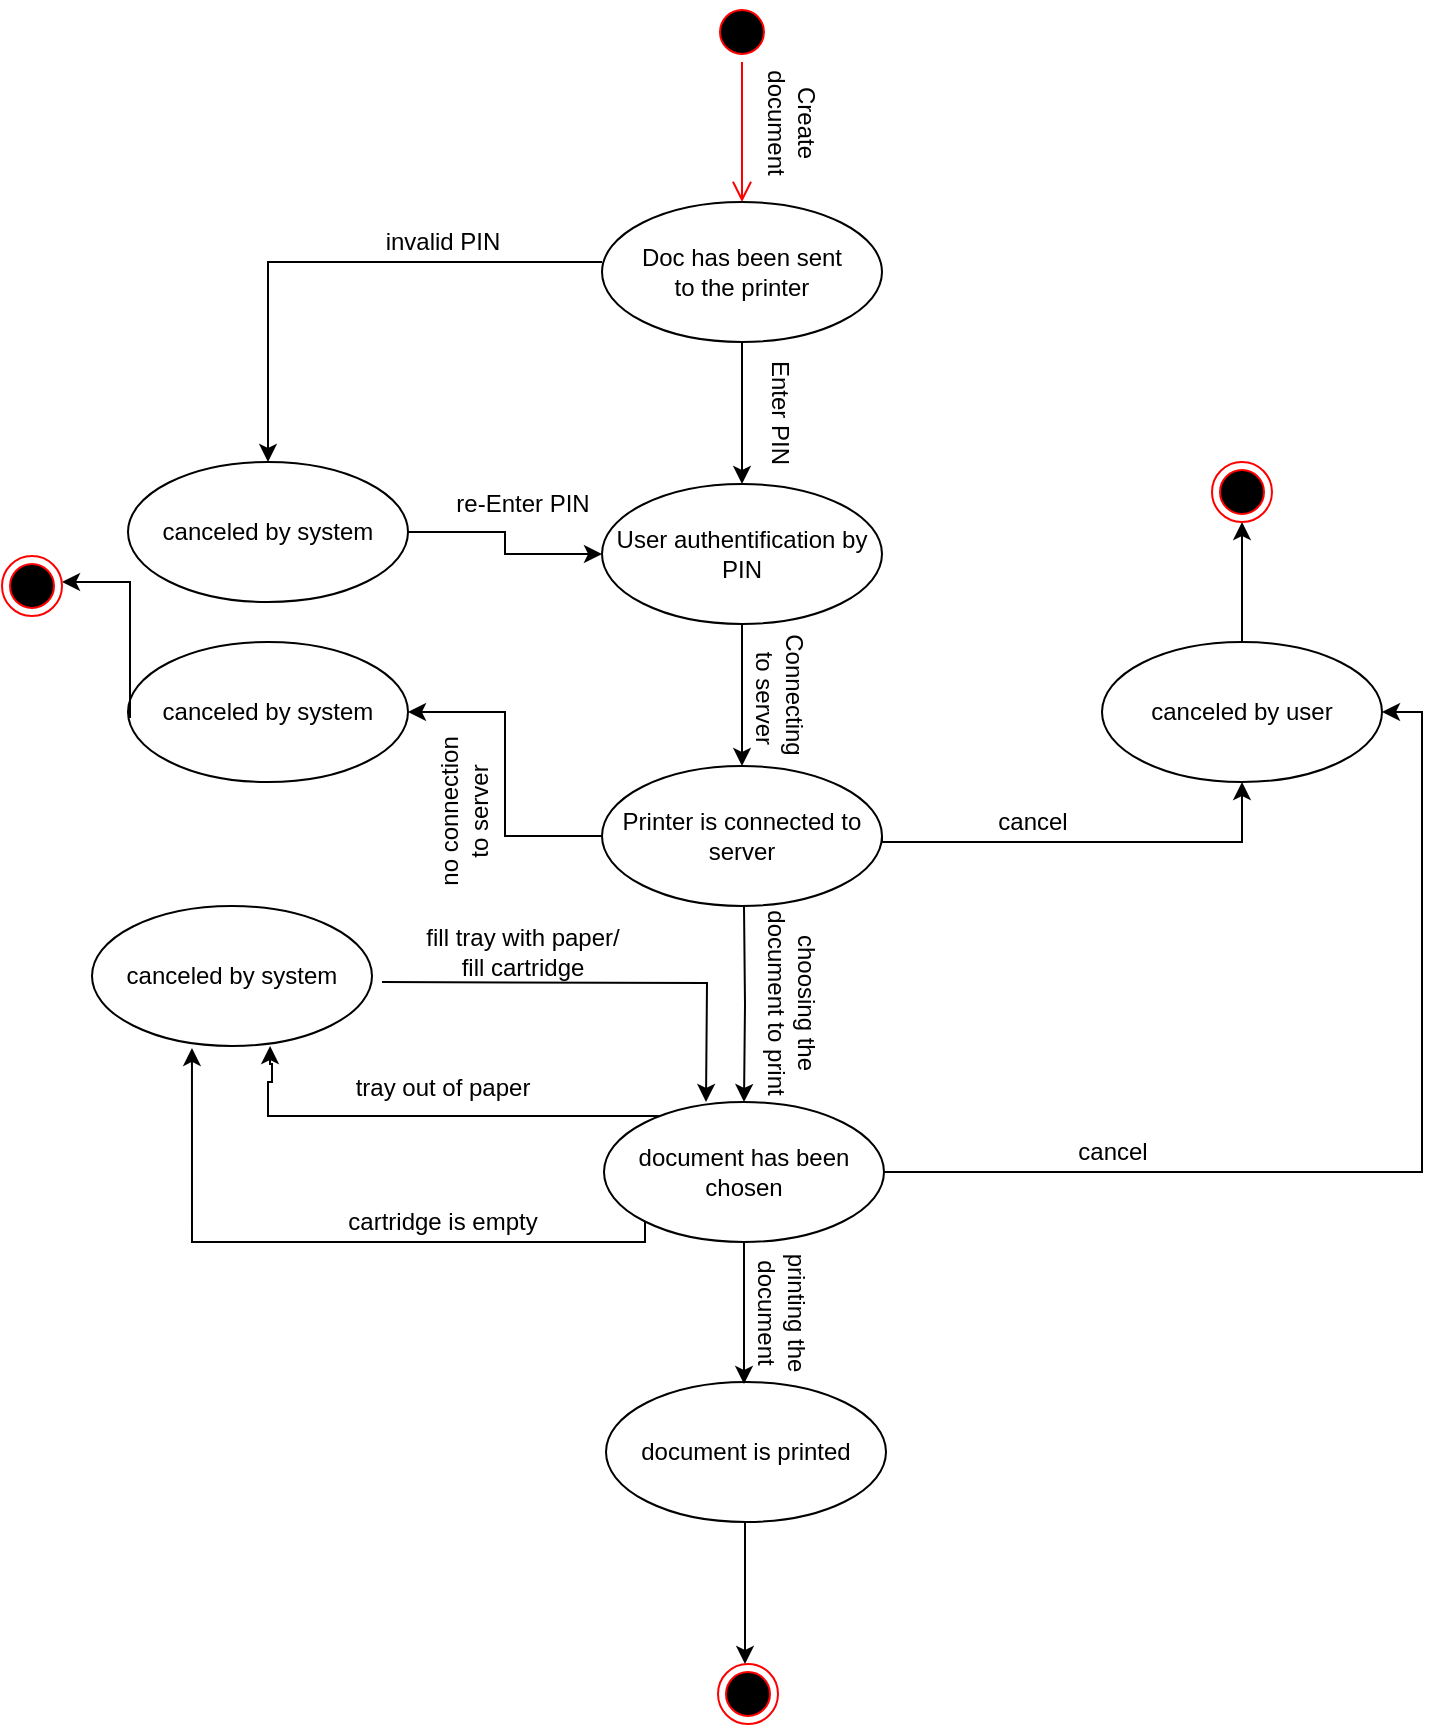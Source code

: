 <mxfile version="13.7.6" type="github">
  <diagram id="TdSOI1s8rqD7VlisKgjt" name="Page-1">
    <mxGraphModel dx="805" dy="569" grid="1" gridSize="10" guides="1" tooltips="1" connect="1" arrows="1" fold="1" page="1" pageScale="1" pageWidth="827" pageHeight="1169" math="0" shadow="0">
      <root>
        <mxCell id="0" />
        <mxCell id="1" parent="0" />
        <mxCell id="5MbmHAuOFMyMYG0PuLiY-1" value="" style="ellipse;html=1;shape=startState;fillColor=#000000;strokeColor=#ff0000;" parent="1" vertex="1">
          <mxGeometry x="355" y="20" width="30" height="30" as="geometry" />
        </mxCell>
        <mxCell id="5MbmHAuOFMyMYG0PuLiY-2" value="" style="edgeStyle=orthogonalEdgeStyle;html=1;verticalAlign=bottom;endArrow=open;endSize=8;strokeColor=#ff0000;entryX=0.5;entryY=0;entryDx=0;entryDy=0;" parent="1" source="5MbmHAuOFMyMYG0PuLiY-1" target="5MbmHAuOFMyMYG0PuLiY-4" edge="1">
          <mxGeometry relative="1" as="geometry">
            <mxPoint x="111" y="130" as="targetPoint" />
          </mxGeometry>
        </mxCell>
        <mxCell id="5MbmHAuOFMyMYG0PuLiY-25" value="" style="edgeStyle=orthogonalEdgeStyle;rounded=0;orthogonalLoop=1;jettySize=auto;html=1;" parent="1" source="5MbmHAuOFMyMYG0PuLiY-3" target="5MbmHAuOFMyMYG0PuLiY-23" edge="1">
          <mxGeometry relative="1" as="geometry" />
        </mxCell>
        <mxCell id="5MbmHAuOFMyMYG0PuLiY-3" value="Printer is connected to server" style="ellipse;whiteSpace=wrap;html=1;" parent="1" vertex="1">
          <mxGeometry x="300" y="402" width="140" height="70" as="geometry" />
        </mxCell>
        <mxCell id="5MbmHAuOFMyMYG0PuLiY-10" value="" style="edgeStyle=orthogonalEdgeStyle;rounded=0;orthogonalLoop=1;jettySize=auto;html=1;" parent="1" source="5MbmHAuOFMyMYG0PuLiY-4" target="5MbmHAuOFMyMYG0PuLiY-5" edge="1">
          <mxGeometry relative="1" as="geometry" />
        </mxCell>
        <mxCell id="5MbmHAuOFMyMYG0PuLiY-4" value="Doc has been sent &lt;br&gt;to the printer" style="ellipse;whiteSpace=wrap;html=1;" parent="1" vertex="1">
          <mxGeometry x="300" y="120" width="140" height="70" as="geometry" />
        </mxCell>
        <mxCell id="5MbmHAuOFMyMYG0PuLiY-11" value="" style="edgeStyle=orthogonalEdgeStyle;rounded=0;orthogonalLoop=1;jettySize=auto;html=1;" parent="1" edge="1">
          <mxGeometry relative="1" as="geometry">
            <Array as="points">
              <mxPoint x="300" y="150" />
              <mxPoint x="133" y="150" />
            </Array>
            <mxPoint x="300" y="150" as="sourcePoint" />
            <mxPoint x="133" y="250" as="targetPoint" />
          </mxGeometry>
        </mxCell>
        <mxCell id="5MbmHAuOFMyMYG0PuLiY-36" value="" style="edgeStyle=orthogonalEdgeStyle;rounded=0;orthogonalLoop=1;jettySize=auto;html=1;entryX=0.5;entryY=1;entryDx=0;entryDy=0;exitX=1;exitY=0.5;exitDx=0;exitDy=0;" parent="1" source="5MbmHAuOFMyMYG0PuLiY-3" target="5MbmHAuOFMyMYG0PuLiY-34" edge="1">
          <mxGeometry relative="1" as="geometry">
            <mxPoint x="520" y="296" as="targetPoint" />
            <Array as="points">
              <mxPoint x="440" y="440" />
              <mxPoint x="620" y="440" />
            </Array>
          </mxGeometry>
        </mxCell>
        <mxCell id="5MbmHAuOFMyMYG0PuLiY-5" value="User authentification by PIN" style="ellipse;whiteSpace=wrap;html=1;" parent="1" vertex="1">
          <mxGeometry x="300" y="261" width="140" height="70" as="geometry" />
        </mxCell>
        <mxCell id="5MbmHAuOFMyMYG0PuLiY-6" value="" style="ellipse;html=1;shape=endState;fillColor=#000000;strokeColor=#ff0000;" parent="1" vertex="1">
          <mxGeometry x="358" y="851" width="30" height="30" as="geometry" />
        </mxCell>
        <mxCell id="5MbmHAuOFMyMYG0PuLiY-22" value="" style="edgeStyle=orthogonalEdgeStyle;rounded=0;orthogonalLoop=1;jettySize=auto;html=1;exitX=0;exitY=1;exitDx=0;exitDy=0;entryX=0.357;entryY=1.014;entryDx=0;entryDy=0;entryPerimeter=0;" parent="1" source="5MbmHAuOFMyMYG0PuLiY-7" target="zwiA7uc9-c87CCUc2sQi-4" edge="1">
          <mxGeometry relative="1" as="geometry">
            <Array as="points">
              <mxPoint x="322" y="640" />
              <mxPoint x="95" y="640" />
            </Array>
            <mxPoint x="140" y="590" as="targetPoint" />
          </mxGeometry>
        </mxCell>
        <mxCell id="5MbmHAuOFMyMYG0PuLiY-32" value="" style="edgeStyle=orthogonalEdgeStyle;rounded=0;orthogonalLoop=1;jettySize=auto;html=1;entryX=0.636;entryY=1;entryDx=0;entryDy=0;entryPerimeter=0;" parent="1" source="5MbmHAuOFMyMYG0PuLiY-7" target="zwiA7uc9-c87CCUc2sQi-4" edge="1">
          <mxGeometry relative="1" as="geometry">
            <mxPoint x="160" y="551" as="targetPoint" />
            <Array as="points">
              <mxPoint x="133" y="577" />
              <mxPoint x="133" y="560" />
              <mxPoint x="135" y="560" />
              <mxPoint x="135" y="551" />
              <mxPoint x="134" y="551" />
            </Array>
          </mxGeometry>
        </mxCell>
        <mxCell id="5MbmHAuOFMyMYG0PuLiY-42" value="" style="edgeStyle=orthogonalEdgeStyle;rounded=0;orthogonalLoop=1;jettySize=auto;html=1;entryX=1;entryY=0.5;entryDx=0;entryDy=0;" parent="1" source="5MbmHAuOFMyMYG0PuLiY-7" target="5MbmHAuOFMyMYG0PuLiY-34" edge="1">
          <mxGeometry relative="1" as="geometry">
            <mxPoint x="521" y="605" as="targetPoint" />
          </mxGeometry>
        </mxCell>
        <mxCell id="5MbmHAuOFMyMYG0PuLiY-7" value="document has been chosen" style="ellipse;whiteSpace=wrap;html=1;" parent="1" vertex="1">
          <mxGeometry x="301" y="570" width="140" height="70" as="geometry" />
        </mxCell>
        <mxCell id="5MbmHAuOFMyMYG0PuLiY-9" value="Create &lt;br&gt;document" style="text;html=1;align=center;verticalAlign=middle;resizable=0;points=[];autosize=1;rotation=90;" parent="1" vertex="1">
          <mxGeometry x="360" y="65" width="70" height="30" as="geometry" />
        </mxCell>
        <mxCell id="5MbmHAuOFMyMYG0PuLiY-12" value="Enter PIN" style="text;html=1;align=center;verticalAlign=middle;resizable=0;points=[];autosize=1;rotation=90;" parent="1" vertex="1">
          <mxGeometry x="354" y="215" width="70" height="20" as="geometry" />
        </mxCell>
        <mxCell id="5MbmHAuOFMyMYG0PuLiY-13" value="invalid PIN" style="text;html=1;align=center;verticalAlign=middle;resizable=0;points=[];autosize=1;rotation=0;" parent="1" vertex="1">
          <mxGeometry x="185" y="130" width="70" height="20" as="geometry" />
        </mxCell>
        <mxCell id="5MbmHAuOFMyMYG0PuLiY-14" value="" style="edgeStyle=orthogonalEdgeStyle;rounded=0;orthogonalLoop=1;jettySize=auto;html=1;" parent="1" edge="1">
          <mxGeometry relative="1" as="geometry">
            <mxPoint x="370" y="331" as="sourcePoint" />
            <mxPoint x="370" y="402" as="targetPoint" />
          </mxGeometry>
        </mxCell>
        <mxCell id="5MbmHAuOFMyMYG0PuLiY-15" value="Connecting&lt;br&gt;&amp;nbsp;to server" style="text;html=1;align=center;verticalAlign=middle;resizable=0;points=[];autosize=1;rotation=90;" parent="1" vertex="1">
          <mxGeometry x="349" y="351" width="80" height="30" as="geometry" />
        </mxCell>
        <mxCell id="5MbmHAuOFMyMYG0PuLiY-17" value="no connection &lt;br&gt;to server" style="text;html=1;align=center;verticalAlign=middle;resizable=0;points=[];autosize=1;rotation=270;" parent="1" vertex="1">
          <mxGeometry x="186" y="410" width="90" height="30" as="geometry" />
        </mxCell>
        <mxCell id="5MbmHAuOFMyMYG0PuLiY-18" value="" style="edgeStyle=orthogonalEdgeStyle;rounded=0;orthogonalLoop=1;jettySize=auto;html=1;entryX=0.5;entryY=0;entryDx=0;entryDy=0;" parent="1" target="5MbmHAuOFMyMYG0PuLiY-7" edge="1">
          <mxGeometry relative="1" as="geometry">
            <mxPoint x="371" y="472" as="sourcePoint" />
            <mxPoint x="371" y="530" as="targetPoint" />
          </mxGeometry>
        </mxCell>
        <mxCell id="5MbmHAuOFMyMYG0PuLiY-19" value="choosing the &lt;br&gt;document to print" style="text;html=1;align=center;verticalAlign=middle;resizable=0;points=[];autosize=1;rotation=90;" parent="1" vertex="1">
          <mxGeometry x="340" y="505" width="110" height="30" as="geometry" />
        </mxCell>
        <mxCell id="5MbmHAuOFMyMYG0PuLiY-21" value="cartridge is empty" style="text;html=1;align=center;verticalAlign=middle;resizable=0;points=[];autosize=1;rotation=0;" parent="1" vertex="1">
          <mxGeometry x="165" y="620" width="110" height="20" as="geometry" />
        </mxCell>
        <mxCell id="5MbmHAuOFMyMYG0PuLiY-23" value="canceled by system" style="ellipse;whiteSpace=wrap;html=1;" parent="1" vertex="1">
          <mxGeometry x="63" y="340" width="140" height="70" as="geometry" />
        </mxCell>
        <mxCell id="5MbmHAuOFMyMYG0PuLiY-29" value="" style="edgeStyle=orthogonalEdgeStyle;rounded=0;orthogonalLoop=1;jettySize=auto;html=1;" parent="1" edge="1">
          <mxGeometry relative="1" as="geometry">
            <mxPoint x="64" y="378" as="sourcePoint" />
            <mxPoint x="30" y="310" as="targetPoint" />
            <Array as="points">
              <mxPoint x="64" y="310" />
            </Array>
          </mxGeometry>
        </mxCell>
        <mxCell id="5MbmHAuOFMyMYG0PuLiY-33" value="tray out of paper" style="text;html=1;align=center;verticalAlign=middle;resizable=0;points=[];autosize=1;rotation=0;" parent="1" vertex="1">
          <mxGeometry x="170" y="553" width="100" height="20" as="geometry" />
        </mxCell>
        <mxCell id="5MbmHAuOFMyMYG0PuLiY-46" value="" style="edgeStyle=orthogonalEdgeStyle;rounded=0;orthogonalLoop=1;jettySize=auto;html=1;" parent="1" source="5MbmHAuOFMyMYG0PuLiY-34" edge="1">
          <mxGeometry relative="1" as="geometry">
            <mxPoint x="620" y="280" as="targetPoint" />
          </mxGeometry>
        </mxCell>
        <mxCell id="5MbmHAuOFMyMYG0PuLiY-34" value="canceled by user" style="ellipse;whiteSpace=wrap;html=1;" parent="1" vertex="1">
          <mxGeometry x="550" y="340" width="140" height="70" as="geometry" />
        </mxCell>
        <mxCell id="5MbmHAuOFMyMYG0PuLiY-37" value="cancel" style="text;html=1;align=center;verticalAlign=middle;resizable=0;points=[];autosize=1;rotation=0;" parent="1" vertex="1">
          <mxGeometry x="490" y="420" width="50" height="20" as="geometry" />
        </mxCell>
        <mxCell id="5MbmHAuOFMyMYG0PuLiY-38" value="document is printed" style="ellipse;whiteSpace=wrap;html=1;" parent="1" vertex="1">
          <mxGeometry x="302" y="710" width="140" height="70" as="geometry" />
        </mxCell>
        <mxCell id="5MbmHAuOFMyMYG0PuLiY-39" value="" style="edgeStyle=orthogonalEdgeStyle;rounded=0;orthogonalLoop=1;jettySize=auto;html=1;" parent="1" edge="1">
          <mxGeometry relative="1" as="geometry">
            <mxPoint x="371" y="640" as="sourcePoint" />
            <mxPoint x="371" y="711" as="targetPoint" />
          </mxGeometry>
        </mxCell>
        <mxCell id="5MbmHAuOFMyMYG0PuLiY-40" value="printing&amp;nbsp;the &lt;br&gt;document" style="text;html=1;align=center;verticalAlign=middle;resizable=0;points=[];autosize=1;rotation=90;" parent="1" vertex="1">
          <mxGeometry x="355" y="660" width="70" height="30" as="geometry" />
        </mxCell>
        <mxCell id="5MbmHAuOFMyMYG0PuLiY-43" value="cancel" style="text;html=1;align=center;verticalAlign=middle;resizable=0;points=[];autosize=1;rotation=0;" parent="1" vertex="1">
          <mxGeometry x="530" y="585" width="50" height="20" as="geometry" />
        </mxCell>
        <mxCell id="5MbmHAuOFMyMYG0PuLiY-44" value="" style="edgeStyle=orthogonalEdgeStyle;rounded=0;orthogonalLoop=1;jettySize=auto;html=1;" parent="1" edge="1">
          <mxGeometry relative="1" as="geometry">
            <mxPoint x="371.5" y="780" as="sourcePoint" />
            <mxPoint x="371.5" y="851" as="targetPoint" />
          </mxGeometry>
        </mxCell>
        <mxCell id="5MbmHAuOFMyMYG0PuLiY-47" value="" style="ellipse;html=1;shape=endState;fillColor=#000000;strokeColor=#ff0000;" parent="1" vertex="1">
          <mxGeometry x="605" y="250" width="30" height="30" as="geometry" />
        </mxCell>
        <mxCell id="5MbmHAuOFMyMYG0PuLiY-48" value="" style="ellipse;html=1;shape=endState;fillColor=#000000;strokeColor=#ff0000;" parent="1" vertex="1">
          <mxGeometry y="297" width="30" height="30" as="geometry" />
        </mxCell>
        <mxCell id="zwiA7uc9-c87CCUc2sQi-2" value="" style="edgeStyle=orthogonalEdgeStyle;rounded=0;orthogonalLoop=1;jettySize=auto;html=1;exitX=1;exitY=0.5;exitDx=0;exitDy=0;" edge="1" parent="1" source="zwiA7uc9-c87CCUc2sQi-1" target="5MbmHAuOFMyMYG0PuLiY-5">
          <mxGeometry relative="1" as="geometry">
            <mxPoint x="181.99" y="264" as="sourcePoint" />
            <mxPoint x="320.503" y="275.251" as="targetPoint" />
            <Array as="points" />
          </mxGeometry>
        </mxCell>
        <mxCell id="zwiA7uc9-c87CCUc2sQi-1" value="canceled by system" style="ellipse;whiteSpace=wrap;html=1;" vertex="1" parent="1">
          <mxGeometry x="63" y="250" width="140" height="70" as="geometry" />
        </mxCell>
        <mxCell id="zwiA7uc9-c87CCUc2sQi-3" value="re-Enter PIN" style="text;html=1;align=center;verticalAlign=middle;resizable=0;points=[];autosize=1;rotation=0;" vertex="1" parent="1">
          <mxGeometry x="220" y="261" width="80" height="20" as="geometry" />
        </mxCell>
        <mxCell id="zwiA7uc9-c87CCUc2sQi-4" value="canceled by system" style="ellipse;whiteSpace=wrap;html=1;" vertex="1" parent="1">
          <mxGeometry x="45" y="472" width="140" height="70" as="geometry" />
        </mxCell>
        <mxCell id="zwiA7uc9-c87CCUc2sQi-5" value="" style="edgeStyle=orthogonalEdgeStyle;rounded=0;orthogonalLoop=1;jettySize=auto;html=1;" edge="1" parent="1">
          <mxGeometry relative="1" as="geometry">
            <mxPoint x="190" y="510" as="sourcePoint" />
            <mxPoint x="352" y="570" as="targetPoint" />
            <Array as="points" />
          </mxGeometry>
        </mxCell>
        <mxCell id="zwiA7uc9-c87CCUc2sQi-6" value="fill tray with paper/&lt;br&gt;fill cartridge" style="text;html=1;align=center;verticalAlign=middle;resizable=0;points=[];autosize=1;rotation=0;" vertex="1" parent="1">
          <mxGeometry x="205" y="479.5" width="110" height="30" as="geometry" />
        </mxCell>
      </root>
    </mxGraphModel>
  </diagram>
</mxfile>
